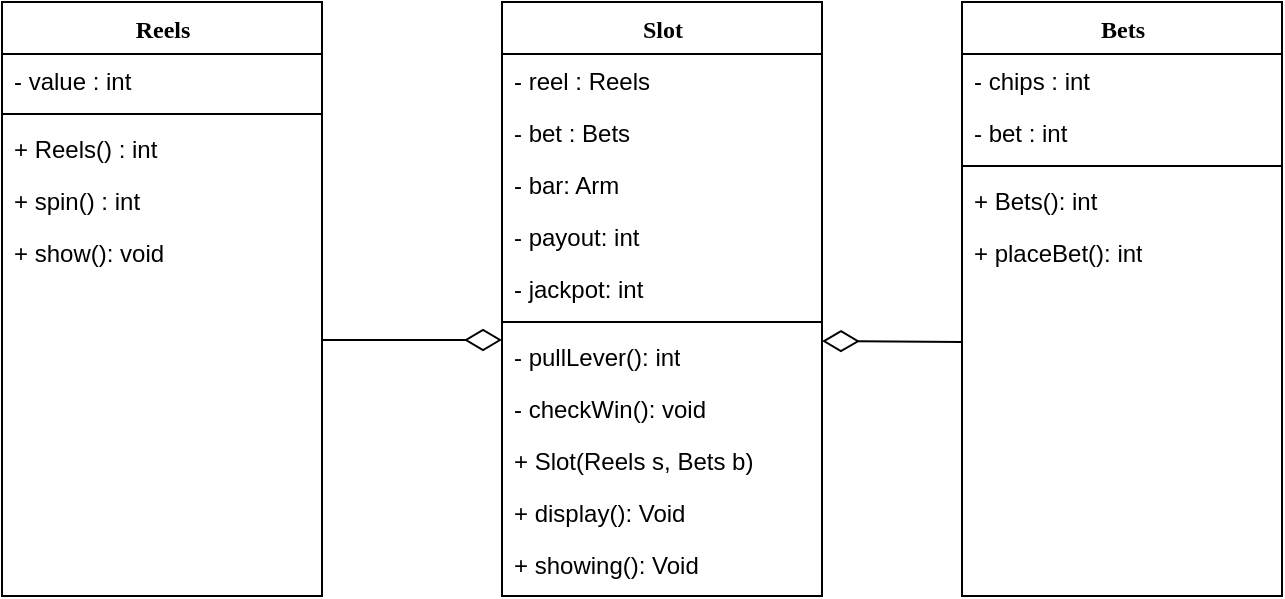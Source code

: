 <mxfile version="14.5.1" type="device"><diagram name="Page-1" id="9f46799a-70d6-7492-0946-bef42562c5a5"><mxGraphModel dx="705" dy="599" grid="1" gridSize="10" guides="1" tooltips="1" connect="1" arrows="1" fold="1" page="1" pageScale="1" pageWidth="1100" pageHeight="850" background="none" math="0" shadow="0"><root><mxCell id="0"/><mxCell id="1" parent="0"/><mxCell id="JgZc_v4Wp8OWo9RDf7H1-3" value="Slot" style="swimlane;html=1;fontStyle=1;align=center;verticalAlign=top;childLayout=stackLayout;horizontal=1;startSize=26;horizontalStack=0;resizeParent=1;resizeLast=0;collapsible=1;marginBottom=0;swimlaneFillColor=#ffffff;rounded=0;shadow=0;comic=0;labelBackgroundColor=none;strokeWidth=1;fillColor=none;fontFamily=Verdana;fontSize=12" parent="1" vertex="1"><mxGeometry x="270" y="400" width="160" height="297" as="geometry"/></mxCell><mxCell id="JgZc_v4Wp8OWo9RDf7H1-4" value="- reel : Reels&amp;nbsp;" style="text;html=1;strokeColor=none;fillColor=none;align=left;verticalAlign=top;spacingLeft=4;spacingRight=4;whiteSpace=wrap;overflow=hidden;rotatable=0;points=[[0,0.5],[1,0.5]];portConstraint=eastwest;" parent="JgZc_v4Wp8OWo9RDf7H1-3" vertex="1"><mxGeometry y="26" width="160" height="26" as="geometry"/></mxCell><mxCell id="JgZc_v4Wp8OWo9RDf7H1-5" value="- bet : Bets" style="text;html=1;strokeColor=none;fillColor=none;align=left;verticalAlign=top;spacingLeft=4;spacingRight=4;whiteSpace=wrap;overflow=hidden;rotatable=0;points=[[0,0.5],[1,0.5]];portConstraint=eastwest;" parent="JgZc_v4Wp8OWo9RDf7H1-3" vertex="1"><mxGeometry y="52" width="160" height="26" as="geometry"/></mxCell><mxCell id="JgZc_v4Wp8OWo9RDf7H1-6" value="- bar: Arm" style="text;html=1;strokeColor=none;fillColor=none;align=left;verticalAlign=top;spacingLeft=4;spacingRight=4;whiteSpace=wrap;overflow=hidden;rotatable=0;points=[[0,0.5],[1,0.5]];portConstraint=eastwest;" parent="JgZc_v4Wp8OWo9RDf7H1-3" vertex="1"><mxGeometry y="78" width="160" height="26" as="geometry"/></mxCell><mxCell id="JgZc_v4Wp8OWo9RDf7H1-7" value="- payout: int" style="text;html=1;strokeColor=none;fillColor=none;align=left;verticalAlign=top;spacingLeft=4;spacingRight=4;whiteSpace=wrap;overflow=hidden;rotatable=0;points=[[0,0.5],[1,0.5]];portConstraint=eastwest;" parent="JgZc_v4Wp8OWo9RDf7H1-3" vertex="1"><mxGeometry y="104" width="160" height="26" as="geometry"/></mxCell><mxCell id="JgZc_v4Wp8OWo9RDf7H1-8" value="- jackpot: int" style="text;html=1;strokeColor=none;fillColor=none;align=left;verticalAlign=top;spacingLeft=4;spacingRight=4;whiteSpace=wrap;overflow=hidden;rotatable=0;points=[[0,0.5],[1,0.5]];portConstraint=eastwest;" parent="JgZc_v4Wp8OWo9RDf7H1-3" vertex="1"><mxGeometry y="130" width="160" height="26" as="geometry"/></mxCell><mxCell id="JgZc_v4Wp8OWo9RDf7H1-10" value="" style="line;html=1;strokeWidth=1;fillColor=none;align=left;verticalAlign=middle;spacingTop=-1;spacingLeft=3;spacingRight=3;rotatable=0;labelPosition=right;points=[];portConstraint=eastwest;" parent="JgZc_v4Wp8OWo9RDf7H1-3" vertex="1"><mxGeometry y="156" width="160" height="8" as="geometry"/></mxCell><mxCell id="JgZc_v4Wp8OWo9RDf7H1-11" value="- pullLever(): int" style="text;html=1;strokeColor=none;fillColor=none;align=left;verticalAlign=top;spacingLeft=4;spacingRight=4;whiteSpace=wrap;overflow=hidden;rotatable=0;points=[[0,0.5],[1,0.5]];portConstraint=eastwest;" parent="JgZc_v4Wp8OWo9RDf7H1-3" vertex="1"><mxGeometry y="164" width="160" height="26" as="geometry"/></mxCell><mxCell id="JgZc_v4Wp8OWo9RDf7H1-12" value="- checkWin(): void" style="text;html=1;strokeColor=none;fillColor=none;align=left;verticalAlign=top;spacingLeft=4;spacingRight=4;whiteSpace=wrap;overflow=hidden;rotatable=0;points=[[0,0.5],[1,0.5]];portConstraint=eastwest;" parent="JgZc_v4Wp8OWo9RDf7H1-3" vertex="1"><mxGeometry y="190" width="160" height="26" as="geometry"/></mxCell><mxCell id="JgZc_v4Wp8OWo9RDf7H1-13" value="+ Slot(Reels s, Bets b)" style="text;html=1;strokeColor=none;fillColor=none;align=left;verticalAlign=top;spacingLeft=4;spacingRight=4;whiteSpace=wrap;overflow=hidden;rotatable=0;points=[[0,0.5],[1,0.5]];portConstraint=eastwest;" parent="JgZc_v4Wp8OWo9RDf7H1-3" vertex="1"><mxGeometry y="216" width="160" height="26" as="geometry"/></mxCell><mxCell id="JgZc_v4Wp8OWo9RDf7H1-14" value="+ display(): Void" style="text;html=1;strokeColor=none;fillColor=none;align=left;verticalAlign=top;spacingLeft=4;spacingRight=4;whiteSpace=wrap;overflow=hidden;rotatable=0;points=[[0,0.5],[1,0.5]];portConstraint=eastwest;" parent="JgZc_v4Wp8OWo9RDf7H1-3" vertex="1"><mxGeometry y="242" width="160" height="26" as="geometry"/></mxCell><mxCell id="bakzMECJW-b89Wgvv9br-28" value="+ showing(): Void" style="text;html=1;strokeColor=none;fillColor=none;align=left;verticalAlign=top;spacingLeft=4;spacingRight=4;whiteSpace=wrap;overflow=hidden;rotatable=0;points=[[0,0.5],[1,0.5]];portConstraint=eastwest;" vertex="1" parent="JgZc_v4Wp8OWo9RDf7H1-3"><mxGeometry y="268" width="160" height="26" as="geometry"/></mxCell><mxCell id="bakzMECJW-b89Wgvv9br-1" value="Reels" style="swimlane;html=1;fontStyle=1;align=center;verticalAlign=top;childLayout=stackLayout;horizontal=1;startSize=26;horizontalStack=0;resizeParent=1;resizeLast=0;collapsible=1;marginBottom=0;swimlaneFillColor=#ffffff;rounded=0;shadow=0;comic=0;labelBackgroundColor=none;strokeWidth=1;fillColor=none;fontFamily=Verdana;fontSize=12" vertex="1" parent="1"><mxGeometry x="20" y="400" width="160" height="297" as="geometry"/></mxCell><mxCell id="bakzMECJW-b89Wgvv9br-2" value="- value : int&amp;nbsp;" style="text;html=1;strokeColor=none;fillColor=none;align=left;verticalAlign=top;spacingLeft=4;spacingRight=4;whiteSpace=wrap;overflow=hidden;rotatable=0;points=[[0,0.5],[1,0.5]];portConstraint=eastwest;" vertex="1" parent="bakzMECJW-b89Wgvv9br-1"><mxGeometry y="26" width="160" height="26" as="geometry"/></mxCell><mxCell id="bakzMECJW-b89Wgvv9br-8" value="" style="line;html=1;strokeWidth=1;fillColor=none;align=left;verticalAlign=middle;spacingTop=-1;spacingLeft=3;spacingRight=3;rotatable=0;labelPosition=right;points=[];portConstraint=eastwest;" vertex="1" parent="bakzMECJW-b89Wgvv9br-1"><mxGeometry y="52" width="160" height="8" as="geometry"/></mxCell><mxCell id="bakzMECJW-b89Wgvv9br-9" value="+ Reels() : int" style="text;html=1;strokeColor=none;fillColor=none;align=left;verticalAlign=top;spacingLeft=4;spacingRight=4;whiteSpace=wrap;overflow=hidden;rotatable=0;points=[[0,0.5],[1,0.5]];portConstraint=eastwest;" vertex="1" parent="bakzMECJW-b89Wgvv9br-1"><mxGeometry y="60" width="160" height="26" as="geometry"/></mxCell><mxCell id="bakzMECJW-b89Wgvv9br-10" value="+ spin() : int" style="text;html=1;strokeColor=none;fillColor=none;align=left;verticalAlign=top;spacingLeft=4;spacingRight=4;whiteSpace=wrap;overflow=hidden;rotatable=0;points=[[0,0.5],[1,0.5]];portConstraint=eastwest;" vertex="1" parent="bakzMECJW-b89Wgvv9br-1"><mxGeometry y="86" width="160" height="26" as="geometry"/></mxCell><mxCell id="bakzMECJW-b89Wgvv9br-11" value="+ show(): void" style="text;html=1;strokeColor=none;fillColor=none;align=left;verticalAlign=top;spacingLeft=4;spacingRight=4;whiteSpace=wrap;overflow=hidden;rotatable=0;points=[[0,0.5],[1,0.5]];portConstraint=eastwest;" vertex="1" parent="bakzMECJW-b89Wgvv9br-1"><mxGeometry y="112" width="160" height="26" as="geometry"/></mxCell><mxCell id="bakzMECJW-b89Wgvv9br-13" value="Bets" style="swimlane;html=1;fontStyle=1;align=center;verticalAlign=top;childLayout=stackLayout;horizontal=1;startSize=26;horizontalStack=0;resizeParent=1;resizeLast=0;collapsible=1;marginBottom=0;swimlaneFillColor=#ffffff;rounded=0;shadow=0;comic=0;labelBackgroundColor=none;strokeWidth=1;fillColor=none;fontFamily=Verdana;fontSize=12" vertex="1" parent="1"><mxGeometry x="500" y="400" width="160" height="297" as="geometry"/></mxCell><mxCell id="bakzMECJW-b89Wgvv9br-14" value="- chips : int" style="text;html=1;strokeColor=none;fillColor=none;align=left;verticalAlign=top;spacingLeft=4;spacingRight=4;whiteSpace=wrap;overflow=hidden;rotatable=0;points=[[0,0.5],[1,0.5]];portConstraint=eastwest;" vertex="1" parent="bakzMECJW-b89Wgvv9br-13"><mxGeometry y="26" width="160" height="26" as="geometry"/></mxCell><mxCell id="bakzMECJW-b89Wgvv9br-15" value="- bet : int" style="text;html=1;strokeColor=none;fillColor=none;align=left;verticalAlign=top;spacingLeft=4;spacingRight=4;whiteSpace=wrap;overflow=hidden;rotatable=0;points=[[0,0.5],[1,0.5]];portConstraint=eastwest;" vertex="1" parent="bakzMECJW-b89Wgvv9br-13"><mxGeometry y="52" width="160" height="26" as="geometry"/></mxCell><mxCell id="bakzMECJW-b89Wgvv9br-20" value="" style="line;html=1;strokeWidth=1;fillColor=none;align=left;verticalAlign=middle;spacingTop=-1;spacingLeft=3;spacingRight=3;rotatable=0;labelPosition=right;points=[];portConstraint=eastwest;" vertex="1" parent="bakzMECJW-b89Wgvv9br-13"><mxGeometry y="78" width="160" height="8" as="geometry"/></mxCell><mxCell id="bakzMECJW-b89Wgvv9br-21" value="+ Bets(): int" style="text;html=1;strokeColor=none;fillColor=none;align=left;verticalAlign=top;spacingLeft=4;spacingRight=4;whiteSpace=wrap;overflow=hidden;rotatable=0;points=[[0,0.5],[1,0.5]];portConstraint=eastwest;" vertex="1" parent="bakzMECJW-b89Wgvv9br-13"><mxGeometry y="86" width="160" height="26" as="geometry"/></mxCell><mxCell id="bakzMECJW-b89Wgvv9br-22" value="+ placeBet(): int" style="text;html=1;strokeColor=none;fillColor=none;align=left;verticalAlign=top;spacingLeft=4;spacingRight=4;whiteSpace=wrap;overflow=hidden;rotatable=0;points=[[0,0.5],[1,0.5]];portConstraint=eastwest;" vertex="1" parent="bakzMECJW-b89Wgvv9br-13"><mxGeometry y="112" width="160" height="26" as="geometry"/></mxCell><mxCell id="bakzMECJW-b89Wgvv9br-27" style="edgeStyle=elbowEdgeStyle;html=1;labelBackgroundColor=none;startFill=0;startSize=8;endArrow=diamondThin;endFill=0;endSize=16;fontFamily=Verdana;fontSize=12;elbow=vertical;entryX=1;entryY=0.5;entryDx=0;entryDy=0;" edge="1" parent="bakzMECJW-b89Wgvv9br-13"><mxGeometry relative="1" as="geometry"><mxPoint y="170" as="sourcePoint"/><mxPoint x="-70" y="169" as="targetPoint"/></mxGeometry></mxCell><mxCell id="bakzMECJW-b89Wgvv9br-25" style="edgeStyle=elbowEdgeStyle;html=1;labelBackgroundColor=none;startFill=0;startSize=8;endArrow=diamondThin;endFill=0;endSize=16;fontFamily=Verdana;fontSize=12;elbow=vertical;entryX=0;entryY=0.5;entryDx=0;entryDy=0;" edge="1" parent="1"><mxGeometry relative="1" as="geometry"><mxPoint x="180" y="569" as="sourcePoint"/><mxPoint x="270" y="569" as="targetPoint"/></mxGeometry></mxCell></root></mxGraphModel></diagram></mxfile>